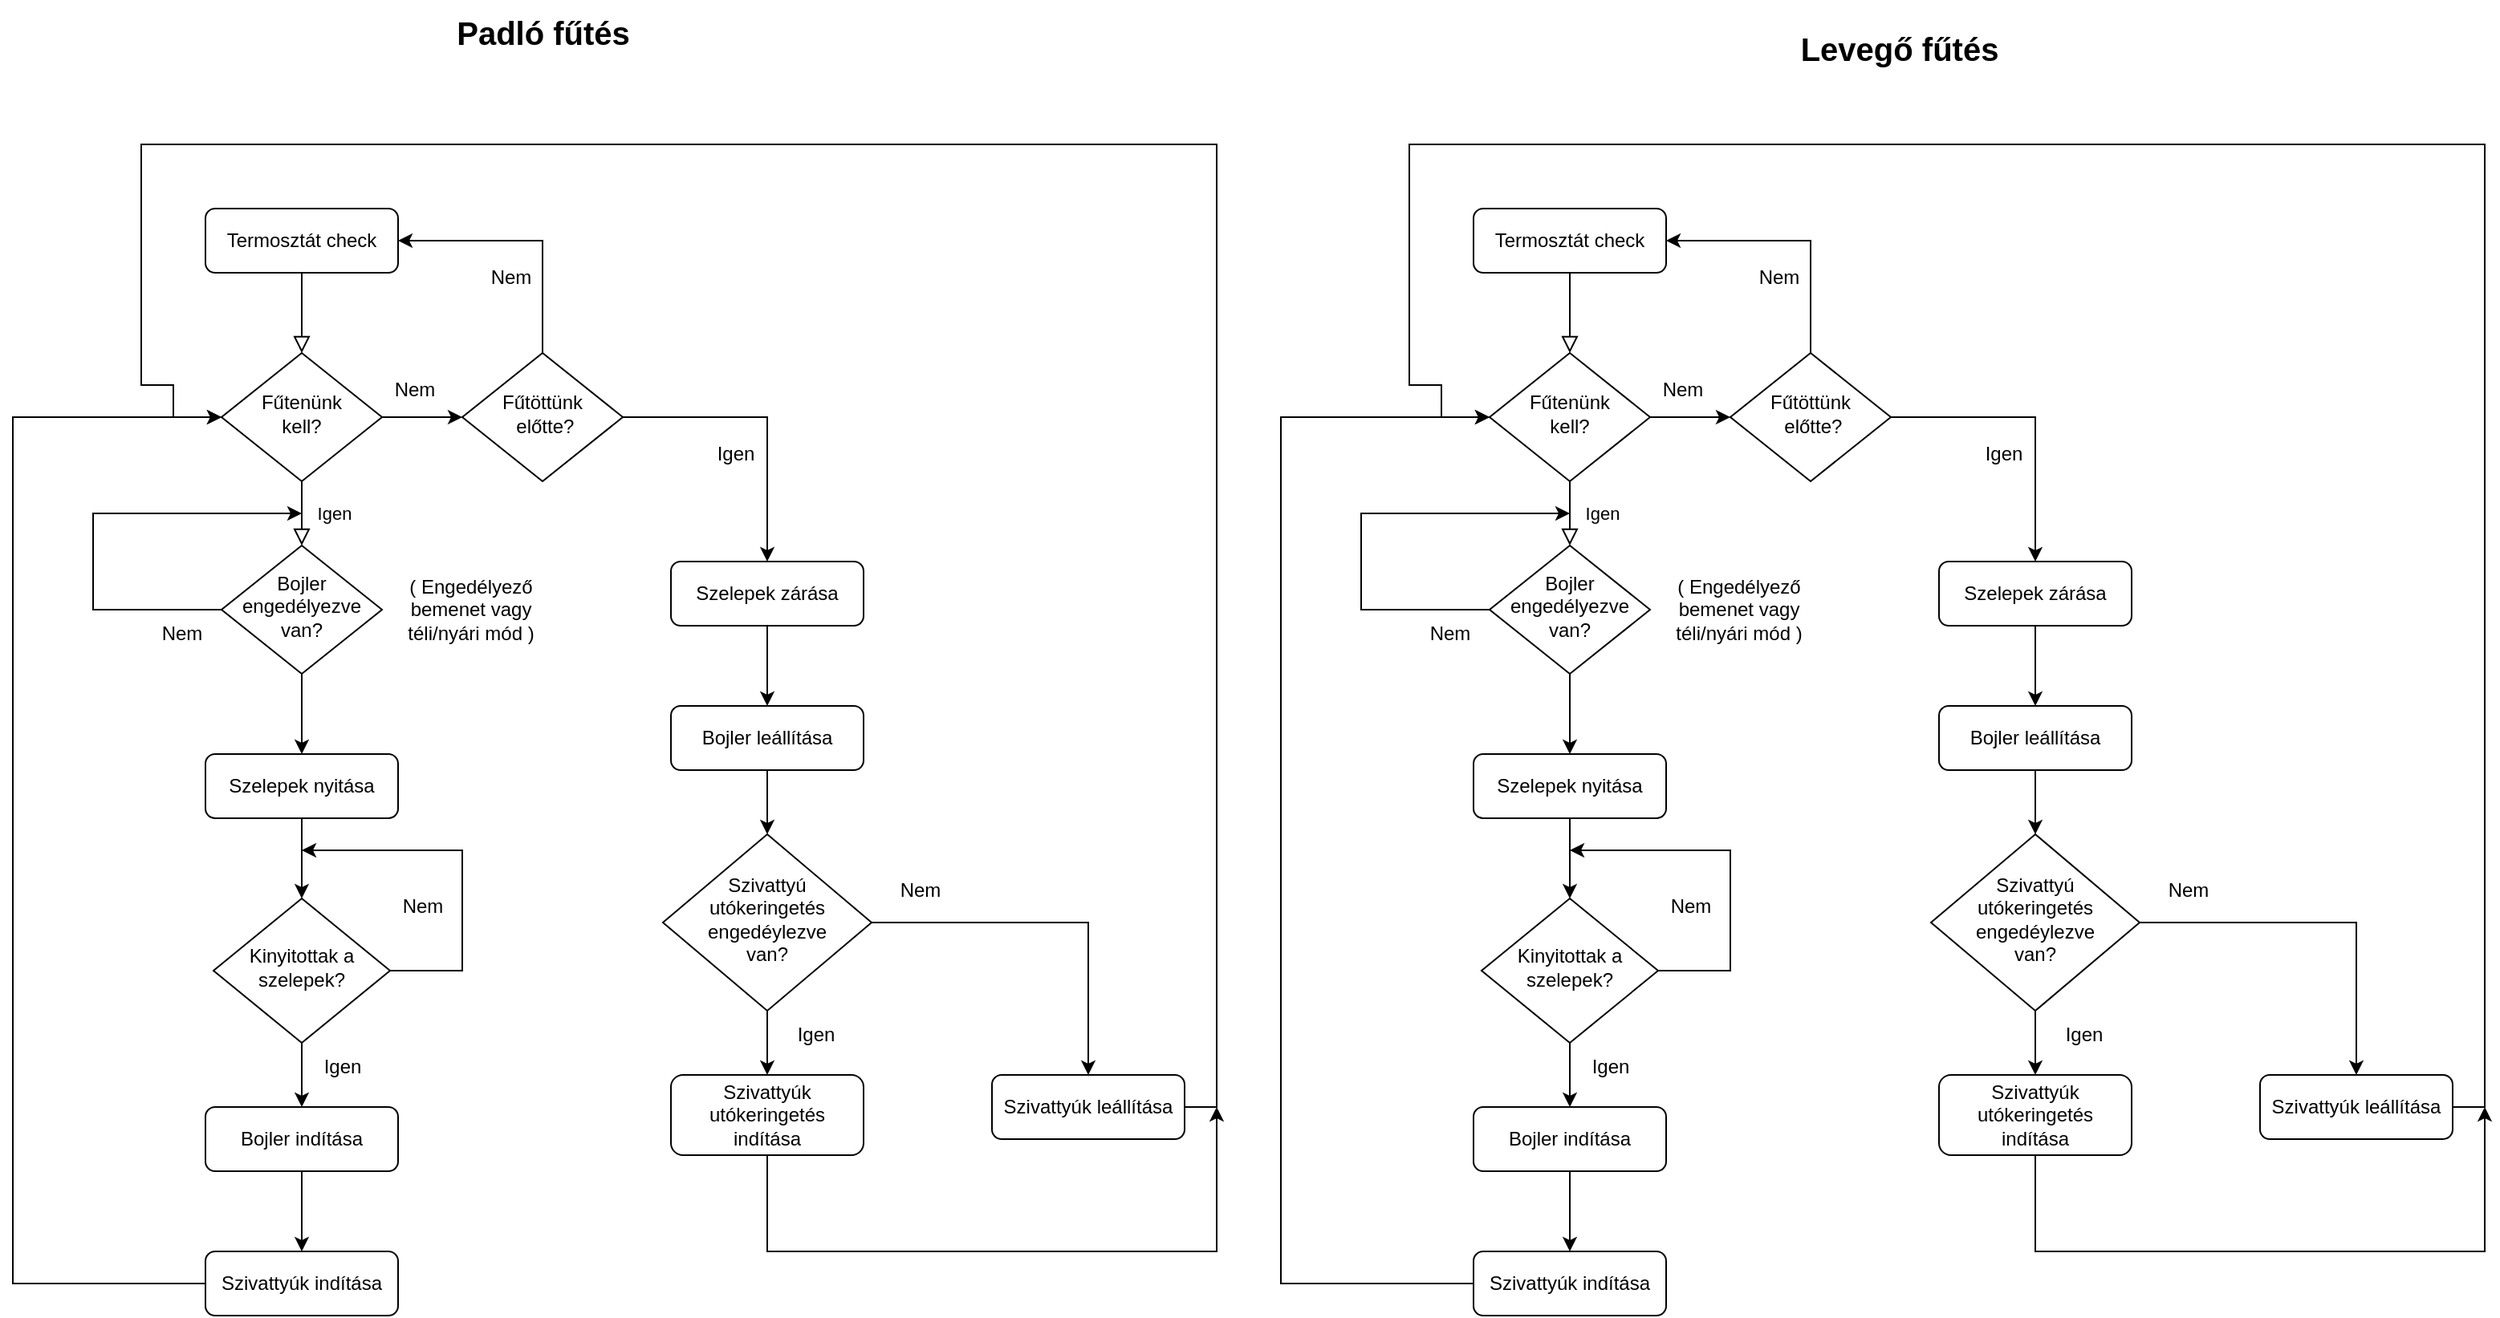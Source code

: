<mxfile version="22.0.8" type="github">
  <diagram id="C5RBs43oDa-KdzZeNtuy" name="Page-1">
    <mxGraphModel dx="2514" dy="2084" grid="1" gridSize="10" guides="1" tooltips="1" connect="1" arrows="1" fold="1" page="1" pageScale="1" pageWidth="827" pageHeight="1169" math="0" shadow="0">
      <root>
        <mxCell id="WIyWlLk6GJQsqaUBKTNV-0" />
        <mxCell id="WIyWlLk6GJQsqaUBKTNV-1" parent="WIyWlLk6GJQsqaUBKTNV-0" />
        <mxCell id="WIyWlLk6GJQsqaUBKTNV-2" value="" style="rounded=0;html=1;jettySize=auto;orthogonalLoop=1;fontSize=11;endArrow=block;endFill=0;endSize=8;strokeWidth=1;shadow=0;labelBackgroundColor=none;edgeStyle=orthogonalEdgeStyle;" parent="WIyWlLk6GJQsqaUBKTNV-1" source="WIyWlLk6GJQsqaUBKTNV-3" target="WIyWlLk6GJQsqaUBKTNV-6" edge="1">
          <mxGeometry relative="1" as="geometry" />
        </mxCell>
        <mxCell id="WIyWlLk6GJQsqaUBKTNV-3" value="Termosztát check" style="rounded=1;whiteSpace=wrap;html=1;fontSize=12;glass=0;strokeWidth=1;shadow=0;" parent="WIyWlLk6GJQsqaUBKTNV-1" vertex="1">
          <mxGeometry x="160" y="80" width="120" height="40" as="geometry" />
        </mxCell>
        <mxCell id="WIyWlLk6GJQsqaUBKTNV-4" value="Igen" style="rounded=0;html=1;jettySize=auto;orthogonalLoop=1;fontSize=11;endArrow=block;endFill=0;endSize=8;strokeWidth=1;shadow=0;labelBackgroundColor=none;edgeStyle=orthogonalEdgeStyle;" parent="WIyWlLk6GJQsqaUBKTNV-1" source="WIyWlLk6GJQsqaUBKTNV-6" target="WIyWlLk6GJQsqaUBKTNV-10" edge="1">
          <mxGeometry y="20" relative="1" as="geometry">
            <mxPoint as="offset" />
          </mxGeometry>
        </mxCell>
        <mxCell id="WIyWlLk6GJQsqaUBKTNV-6" value="Fűtenünk&lt;br&gt;kell?" style="rhombus;whiteSpace=wrap;html=1;shadow=0;fontFamily=Helvetica;fontSize=12;align=center;strokeWidth=1;spacing=6;spacingTop=-4;" parent="WIyWlLk6GJQsqaUBKTNV-1" vertex="1">
          <mxGeometry x="170" y="170" width="100" height="80" as="geometry" />
        </mxCell>
        <mxCell id="LXChdYRI5yXKI3BNuwQj-20" value="" style="edgeStyle=orthogonalEdgeStyle;rounded=0;orthogonalLoop=1;jettySize=auto;html=1;" parent="WIyWlLk6GJQsqaUBKTNV-1" source="WIyWlLk6GJQsqaUBKTNV-10" edge="1">
          <mxGeometry relative="1" as="geometry">
            <mxPoint x="220" y="420.0" as="targetPoint" />
          </mxGeometry>
        </mxCell>
        <mxCell id="WIyWlLk6GJQsqaUBKTNV-10" value="Bojler&lt;br&gt;engedélyezve van?" style="rhombus;whiteSpace=wrap;html=1;shadow=0;fontFamily=Helvetica;fontSize=12;align=center;strokeWidth=1;spacing=6;spacingTop=-4;" parent="WIyWlLk6GJQsqaUBKTNV-1" vertex="1">
          <mxGeometry x="170" y="290" width="100" height="80" as="geometry" />
        </mxCell>
        <mxCell id="LXChdYRI5yXKI3BNuwQj-24" value="" style="edgeStyle=orthogonalEdgeStyle;rounded=0;orthogonalLoop=1;jettySize=auto;html=1;" parent="WIyWlLk6GJQsqaUBKTNV-1" source="WIyWlLk6GJQsqaUBKTNV-11" target="LXChdYRI5yXKI3BNuwQj-2" edge="1">
          <mxGeometry relative="1" as="geometry" />
        </mxCell>
        <mxCell id="WIyWlLk6GJQsqaUBKTNV-11" value="Szelepek nyitása" style="rounded=1;whiteSpace=wrap;html=1;fontSize=12;glass=0;strokeWidth=1;shadow=0;" parent="WIyWlLk6GJQsqaUBKTNV-1" vertex="1">
          <mxGeometry x="160" y="420" width="120" height="40" as="geometry" />
        </mxCell>
        <mxCell id="LXChdYRI5yXKI3BNuwQj-0" value="" style="endArrow=classic;html=1;rounded=0;exitX=0;exitY=0.5;exitDx=0;exitDy=0;" parent="WIyWlLk6GJQsqaUBKTNV-1" source="WIyWlLk6GJQsqaUBKTNV-10" edge="1">
          <mxGeometry width="50" height="50" relative="1" as="geometry">
            <mxPoint x="145" y="338.0" as="sourcePoint" />
            <mxPoint x="220" y="270" as="targetPoint" />
            <Array as="points">
              <mxPoint x="90" y="330" />
              <mxPoint x="90" y="270" />
            </Array>
          </mxGeometry>
        </mxCell>
        <mxCell id="LXChdYRI5yXKI3BNuwQj-1" value="Nem" style="text;html=1;align=center;verticalAlign=middle;resizable=0;points=[];autosize=1;strokeColor=none;fillColor=none;" parent="WIyWlLk6GJQsqaUBKTNV-1" vertex="1">
          <mxGeometry x="120" y="330" width="50" height="30" as="geometry" />
        </mxCell>
        <mxCell id="LXChdYRI5yXKI3BNuwQj-26" value="" style="edgeStyle=orthogonalEdgeStyle;rounded=0;orthogonalLoop=1;jettySize=auto;html=1;" parent="WIyWlLk6GJQsqaUBKTNV-1" source="LXChdYRI5yXKI3BNuwQj-2" target="LXChdYRI5yXKI3BNuwQj-25" edge="1">
          <mxGeometry relative="1" as="geometry" />
        </mxCell>
        <mxCell id="LXChdYRI5yXKI3BNuwQj-2" value="Kinyitottak a szelepek?" style="rhombus;whiteSpace=wrap;html=1;shadow=0;fontFamily=Helvetica;fontSize=12;align=center;strokeWidth=1;spacing=6;spacingTop=-4;" parent="WIyWlLk6GJQsqaUBKTNV-1" vertex="1">
          <mxGeometry x="165" y="510" width="110" height="90" as="geometry" />
        </mxCell>
        <mxCell id="LXChdYRI5yXKI3BNuwQj-4" value="" style="endArrow=classic;html=1;rounded=0;exitX=1;exitY=0.5;exitDx=0;exitDy=0;" parent="WIyWlLk6GJQsqaUBKTNV-1" source="LXChdYRI5yXKI3BNuwQj-2" edge="1">
          <mxGeometry width="50" height="50" relative="1" as="geometry">
            <mxPoint x="310" y="540" as="sourcePoint" />
            <mxPoint x="220" y="480" as="targetPoint" />
            <Array as="points">
              <mxPoint x="320" y="555" />
              <mxPoint x="320" y="480" />
            </Array>
          </mxGeometry>
        </mxCell>
        <mxCell id="LXChdYRI5yXKI3BNuwQj-5" value="Nem" style="text;html=1;align=center;verticalAlign=middle;resizable=0;points=[];autosize=1;strokeColor=none;fillColor=none;" parent="WIyWlLk6GJQsqaUBKTNV-1" vertex="1">
          <mxGeometry x="270" y="500" width="50" height="30" as="geometry" />
        </mxCell>
        <mxCell id="LXChdYRI5yXKI3BNuwQj-41" value="" style="edgeStyle=orthogonalEdgeStyle;rounded=0;orthogonalLoop=1;jettySize=auto;html=1;entryX=0;entryY=0.5;entryDx=0;entryDy=0;" parent="WIyWlLk6GJQsqaUBKTNV-1" source="LXChdYRI5yXKI3BNuwQj-6" target="WIyWlLk6GJQsqaUBKTNV-6" edge="1">
          <mxGeometry relative="1" as="geometry">
            <mxPoint x="50" y="210" as="targetPoint" />
            <Array as="points">
              <mxPoint x="40" y="750" />
              <mxPoint x="40" y="210" />
            </Array>
          </mxGeometry>
        </mxCell>
        <mxCell id="LXChdYRI5yXKI3BNuwQj-6" value="Szivattyúk indítása" style="rounded=1;whiteSpace=wrap;html=1;fontSize=12;glass=0;strokeWidth=1;shadow=0;" parent="WIyWlLk6GJQsqaUBKTNV-1" vertex="1">
          <mxGeometry x="160" y="730" width="120" height="40" as="geometry" />
        </mxCell>
        <mxCell id="LXChdYRI5yXKI3BNuwQj-8" value="Igen" style="text;html=1;align=center;verticalAlign=middle;resizable=0;points=[];autosize=1;strokeColor=none;fillColor=none;" parent="WIyWlLk6GJQsqaUBKTNV-1" vertex="1">
          <mxGeometry x="220" y="600" width="50" height="30" as="geometry" />
        </mxCell>
        <mxCell id="LXChdYRI5yXKI3BNuwQj-10" value="Fűtöttünk&lt;br&gt;&amp;nbsp;előtte?" style="rhombus;whiteSpace=wrap;html=1;shadow=0;fontFamily=Helvetica;fontSize=12;align=center;strokeWidth=1;spacing=6;spacingTop=-4;" parent="WIyWlLk6GJQsqaUBKTNV-1" vertex="1">
          <mxGeometry x="320" y="170" width="100" height="80" as="geometry" />
        </mxCell>
        <mxCell id="LXChdYRI5yXKI3BNuwQj-11" value="" style="endArrow=classic;html=1;rounded=0;exitX=1;exitY=0.5;exitDx=0;exitDy=0;entryX=0;entryY=0.5;entryDx=0;entryDy=0;" parent="WIyWlLk6GJQsqaUBKTNV-1" source="WIyWlLk6GJQsqaUBKTNV-6" target="LXChdYRI5yXKI3BNuwQj-10" edge="1">
          <mxGeometry width="50" height="50" relative="1" as="geometry">
            <mxPoint x="310" y="310" as="sourcePoint" />
            <mxPoint x="360" y="260" as="targetPoint" />
          </mxGeometry>
        </mxCell>
        <mxCell id="LXChdYRI5yXKI3BNuwQj-12" value="" style="endArrow=classic;html=1;rounded=0;exitX=0.5;exitY=0;exitDx=0;exitDy=0;entryX=1;entryY=0.5;entryDx=0;entryDy=0;" parent="WIyWlLk6GJQsqaUBKTNV-1" source="LXChdYRI5yXKI3BNuwQj-10" target="WIyWlLk6GJQsqaUBKTNV-3" edge="1">
          <mxGeometry width="50" height="50" relative="1" as="geometry">
            <mxPoint x="310" y="310" as="sourcePoint" />
            <mxPoint x="360" y="260" as="targetPoint" />
            <Array as="points">
              <mxPoint x="370" y="100" />
            </Array>
          </mxGeometry>
        </mxCell>
        <mxCell id="LXChdYRI5yXKI3BNuwQj-13" value="Nem" style="text;html=1;align=center;verticalAlign=middle;resizable=0;points=[];autosize=1;strokeColor=none;fillColor=none;" parent="WIyWlLk6GJQsqaUBKTNV-1" vertex="1">
          <mxGeometry x="325" y="108" width="50" height="30" as="geometry" />
        </mxCell>
        <mxCell id="LXChdYRI5yXKI3BNuwQj-14" value="Nem" style="text;html=1;align=center;verticalAlign=middle;resizable=0;points=[];autosize=1;strokeColor=none;fillColor=none;" parent="WIyWlLk6GJQsqaUBKTNV-1" vertex="1">
          <mxGeometry x="265" y="178" width="50" height="30" as="geometry" />
        </mxCell>
        <mxCell id="LXChdYRI5yXKI3BNuwQj-33" value="" style="edgeStyle=orthogonalEdgeStyle;rounded=0;orthogonalLoop=1;jettySize=auto;html=1;" parent="WIyWlLk6GJQsqaUBKTNV-1" source="LXChdYRI5yXKI3BNuwQj-16" target="LXChdYRI5yXKI3BNuwQj-28" edge="1">
          <mxGeometry relative="1" as="geometry" />
        </mxCell>
        <mxCell id="LXChdYRI5yXKI3BNuwQj-16" value="Szelepek zárása" style="rounded=1;whiteSpace=wrap;html=1;fontSize=12;glass=0;strokeWidth=1;shadow=0;" parent="WIyWlLk6GJQsqaUBKTNV-1" vertex="1">
          <mxGeometry x="450" y="300" width="120" height="40" as="geometry" />
        </mxCell>
        <mxCell id="LXChdYRI5yXKI3BNuwQj-17" value="" style="endArrow=classic;html=1;rounded=0;exitX=1;exitY=0.5;exitDx=0;exitDy=0;entryX=0.5;entryY=0;entryDx=0;entryDy=0;" parent="WIyWlLk6GJQsqaUBKTNV-1" source="LXChdYRI5yXKI3BNuwQj-10" target="LXChdYRI5yXKI3BNuwQj-16" edge="1">
          <mxGeometry width="50" height="50" relative="1" as="geometry">
            <mxPoint x="310" y="310" as="sourcePoint" />
            <mxPoint x="360" y="260" as="targetPoint" />
            <Array as="points">
              <mxPoint x="510" y="210" />
            </Array>
          </mxGeometry>
        </mxCell>
        <mxCell id="LXChdYRI5yXKI3BNuwQj-18" value="Igen" style="text;html=1;align=center;verticalAlign=middle;resizable=0;points=[];autosize=1;strokeColor=none;fillColor=none;" parent="WIyWlLk6GJQsqaUBKTNV-1" vertex="1">
          <mxGeometry x="465" y="218" width="50" height="30" as="geometry" />
        </mxCell>
        <mxCell id="LXChdYRI5yXKI3BNuwQj-27" value="" style="edgeStyle=orthogonalEdgeStyle;rounded=0;orthogonalLoop=1;jettySize=auto;html=1;" parent="WIyWlLk6GJQsqaUBKTNV-1" source="LXChdYRI5yXKI3BNuwQj-25" target="LXChdYRI5yXKI3BNuwQj-6" edge="1">
          <mxGeometry relative="1" as="geometry" />
        </mxCell>
        <mxCell id="LXChdYRI5yXKI3BNuwQj-25" value="Bojler indítása" style="rounded=1;whiteSpace=wrap;html=1;fontSize=12;glass=0;strokeWidth=1;shadow=0;" parent="WIyWlLk6GJQsqaUBKTNV-1" vertex="1">
          <mxGeometry x="160" y="640" width="120" height="40" as="geometry" />
        </mxCell>
        <mxCell id="LXChdYRI5yXKI3BNuwQj-34" value="" style="edgeStyle=orthogonalEdgeStyle;rounded=0;orthogonalLoop=1;jettySize=auto;html=1;" parent="WIyWlLk6GJQsqaUBKTNV-1" source="LXChdYRI5yXKI3BNuwQj-28" target="LXChdYRI5yXKI3BNuwQj-30" edge="1">
          <mxGeometry relative="1" as="geometry" />
        </mxCell>
        <mxCell id="LXChdYRI5yXKI3BNuwQj-28" value="Bojler leállítása" style="rounded=1;whiteSpace=wrap;html=1;fontSize=12;glass=0;strokeWidth=1;shadow=0;" parent="WIyWlLk6GJQsqaUBKTNV-1" vertex="1">
          <mxGeometry x="450" y="390" width="120" height="40" as="geometry" />
        </mxCell>
        <mxCell id="LXChdYRI5yXKI3BNuwQj-35" value="" style="edgeStyle=orthogonalEdgeStyle;rounded=0;orthogonalLoop=1;jettySize=auto;html=1;" parent="WIyWlLk6GJQsqaUBKTNV-1" source="LXChdYRI5yXKI3BNuwQj-30" target="LXChdYRI5yXKI3BNuwQj-31" edge="1">
          <mxGeometry relative="1" as="geometry" />
        </mxCell>
        <mxCell id="LXChdYRI5yXKI3BNuwQj-30" value="Szivattyú&lt;br&gt;utókeringetés&lt;br&gt;engedéylezve&lt;br&gt;van?" style="rhombus;whiteSpace=wrap;html=1;shadow=0;fontFamily=Helvetica;fontSize=12;align=center;strokeWidth=1;spacing=6;spacingTop=-4;" parent="WIyWlLk6GJQsqaUBKTNV-1" vertex="1">
          <mxGeometry x="445" y="470" width="130" height="110" as="geometry" />
        </mxCell>
        <mxCell id="LXChdYRI5yXKI3BNuwQj-45" value="" style="edgeStyle=orthogonalEdgeStyle;rounded=0;orthogonalLoop=1;jettySize=auto;html=1;" parent="WIyWlLk6GJQsqaUBKTNV-1" source="LXChdYRI5yXKI3BNuwQj-31" edge="1">
          <mxGeometry relative="1" as="geometry">
            <mxPoint x="790" y="640" as="targetPoint" />
            <Array as="points">
              <mxPoint x="510" y="730" />
              <mxPoint x="790" y="730" />
            </Array>
          </mxGeometry>
        </mxCell>
        <mxCell id="LXChdYRI5yXKI3BNuwQj-31" value="Szivattyúk utókeringetés&lt;br&gt;indítása" style="rounded=1;whiteSpace=wrap;html=1;fontSize=12;glass=0;strokeWidth=1;shadow=0;" parent="WIyWlLk6GJQsqaUBKTNV-1" vertex="1">
          <mxGeometry x="450" y="620" width="120" height="50" as="geometry" />
        </mxCell>
        <mxCell id="LXChdYRI5yXKI3BNuwQj-43" value="" style="edgeStyle=orthogonalEdgeStyle;rounded=0;orthogonalLoop=1;jettySize=auto;html=1;exitX=1;exitY=0.5;exitDx=0;exitDy=0;" parent="WIyWlLk6GJQsqaUBKTNV-1" source="LXChdYRI5yXKI3BNuwQj-32" edge="1">
          <mxGeometry relative="1" as="geometry">
            <mxPoint x="170" y="210" as="targetPoint" />
            <Array as="points">
              <mxPoint x="790" y="640" />
              <mxPoint x="790" y="40" />
              <mxPoint x="120" y="40" />
              <mxPoint x="120" y="190" />
              <mxPoint x="140" y="190" />
              <mxPoint x="140" y="210" />
            </Array>
          </mxGeometry>
        </mxCell>
        <mxCell id="LXChdYRI5yXKI3BNuwQj-32" value="Szivattyúk leállítása" style="rounded=1;whiteSpace=wrap;html=1;fontSize=12;glass=0;strokeWidth=1;shadow=0;" parent="WIyWlLk6GJQsqaUBKTNV-1" vertex="1">
          <mxGeometry x="650" y="620" width="120" height="40" as="geometry" />
        </mxCell>
        <mxCell id="LXChdYRI5yXKI3BNuwQj-36" value="" style="endArrow=classic;html=1;rounded=0;exitX=1;exitY=0.5;exitDx=0;exitDy=0;entryX=0.5;entryY=0;entryDx=0;entryDy=0;" parent="WIyWlLk6GJQsqaUBKTNV-1" source="LXChdYRI5yXKI3BNuwQj-30" target="LXChdYRI5yXKI3BNuwQj-32" edge="1">
          <mxGeometry width="50" height="50" relative="1" as="geometry">
            <mxPoint x="310" y="520" as="sourcePoint" />
            <mxPoint x="360" y="470" as="targetPoint" />
            <Array as="points">
              <mxPoint x="710" y="525" />
            </Array>
          </mxGeometry>
        </mxCell>
        <mxCell id="LXChdYRI5yXKI3BNuwQj-37" value="Igen" style="text;html=1;align=center;verticalAlign=middle;resizable=0;points=[];autosize=1;strokeColor=none;fillColor=none;" parent="WIyWlLk6GJQsqaUBKTNV-1" vertex="1">
          <mxGeometry x="515" y="580" width="50" height="30" as="geometry" />
        </mxCell>
        <mxCell id="LXChdYRI5yXKI3BNuwQj-38" value="Nem" style="text;html=1;align=center;verticalAlign=middle;resizable=0;points=[];autosize=1;strokeColor=none;fillColor=none;" parent="WIyWlLk6GJQsqaUBKTNV-1" vertex="1">
          <mxGeometry x="580" y="490" width="50" height="30" as="geometry" />
        </mxCell>
        <mxCell id="LXChdYRI5yXKI3BNuwQj-39" value="( Engedélyező &lt;br&gt;bemenet vagy&lt;br&gt;téli/nyári mód )" style="text;html=1;align=center;verticalAlign=middle;resizable=0;points=[];autosize=1;strokeColor=none;fillColor=none;" parent="WIyWlLk6GJQsqaUBKTNV-1" vertex="1">
          <mxGeometry x="275" y="300" width="100" height="60" as="geometry" />
        </mxCell>
        <mxCell id="BwI_lQwCWqoM442kbqM4-1" value="&lt;b&gt;&lt;font style=&quot;font-size: 20px;&quot;&gt;Levegő fűtés&lt;/font&gt;&lt;/b&gt;" style="text;html=1;align=center;verticalAlign=middle;resizable=0;points=[];autosize=1;strokeColor=none;fillColor=none;" vertex="1" parent="WIyWlLk6GJQsqaUBKTNV-1">
          <mxGeometry x="350" y="-40" width="150" height="40" as="geometry" />
        </mxCell>
        <mxCell id="BwI_lQwCWqoM442kbqM4-2" value="&lt;b&gt;&lt;font style=&quot;font-size: 20px;&quot;&gt;Padló fűtés&lt;/font&gt;&lt;/b&gt;" style="text;html=1;align=center;verticalAlign=middle;resizable=0;points=[];autosize=1;strokeColor=none;fillColor=none;" vertex="1" parent="WIyWlLk6GJQsqaUBKTNV-1">
          <mxGeometry x="-485" y="-50" width="130" height="40" as="geometry" />
        </mxCell>
        <mxCell id="BwI_lQwCWqoM442kbqM4-3" value="" style="rounded=0;html=1;jettySize=auto;orthogonalLoop=1;fontSize=11;endArrow=block;endFill=0;endSize=8;strokeWidth=1;shadow=0;labelBackgroundColor=none;edgeStyle=orthogonalEdgeStyle;" edge="1" parent="WIyWlLk6GJQsqaUBKTNV-1" source="BwI_lQwCWqoM442kbqM4-4" target="BwI_lQwCWqoM442kbqM4-6">
          <mxGeometry relative="1" as="geometry" />
        </mxCell>
        <mxCell id="BwI_lQwCWqoM442kbqM4-4" value="Termosztát check" style="rounded=1;whiteSpace=wrap;html=1;fontSize=12;glass=0;strokeWidth=1;shadow=0;" vertex="1" parent="WIyWlLk6GJQsqaUBKTNV-1">
          <mxGeometry x="-630" y="80" width="120" height="40" as="geometry" />
        </mxCell>
        <mxCell id="BwI_lQwCWqoM442kbqM4-5" value="Igen" style="rounded=0;html=1;jettySize=auto;orthogonalLoop=1;fontSize=11;endArrow=block;endFill=0;endSize=8;strokeWidth=1;shadow=0;labelBackgroundColor=none;edgeStyle=orthogonalEdgeStyle;" edge="1" parent="WIyWlLk6GJQsqaUBKTNV-1" source="BwI_lQwCWqoM442kbqM4-6" target="BwI_lQwCWqoM442kbqM4-8">
          <mxGeometry y="20" relative="1" as="geometry">
            <mxPoint as="offset" />
          </mxGeometry>
        </mxCell>
        <mxCell id="BwI_lQwCWqoM442kbqM4-6" value="Fűtenünk&lt;br&gt;kell?" style="rhombus;whiteSpace=wrap;html=1;shadow=0;fontFamily=Helvetica;fontSize=12;align=center;strokeWidth=1;spacing=6;spacingTop=-4;" vertex="1" parent="WIyWlLk6GJQsqaUBKTNV-1">
          <mxGeometry x="-620" y="170" width="100" height="80" as="geometry" />
        </mxCell>
        <mxCell id="BwI_lQwCWqoM442kbqM4-7" value="" style="edgeStyle=orthogonalEdgeStyle;rounded=0;orthogonalLoop=1;jettySize=auto;html=1;" edge="1" parent="WIyWlLk6GJQsqaUBKTNV-1" source="BwI_lQwCWqoM442kbqM4-8">
          <mxGeometry relative="1" as="geometry">
            <mxPoint x="-570" y="420.0" as="targetPoint" />
          </mxGeometry>
        </mxCell>
        <mxCell id="BwI_lQwCWqoM442kbqM4-8" value="Bojler&lt;br&gt;engedélyezve van?" style="rhombus;whiteSpace=wrap;html=1;shadow=0;fontFamily=Helvetica;fontSize=12;align=center;strokeWidth=1;spacing=6;spacingTop=-4;" vertex="1" parent="WIyWlLk6GJQsqaUBKTNV-1">
          <mxGeometry x="-620" y="290" width="100" height="80" as="geometry" />
        </mxCell>
        <mxCell id="BwI_lQwCWqoM442kbqM4-9" value="" style="edgeStyle=orthogonalEdgeStyle;rounded=0;orthogonalLoop=1;jettySize=auto;html=1;" edge="1" parent="WIyWlLk6GJQsqaUBKTNV-1" source="BwI_lQwCWqoM442kbqM4-10" target="BwI_lQwCWqoM442kbqM4-14">
          <mxGeometry relative="1" as="geometry" />
        </mxCell>
        <mxCell id="BwI_lQwCWqoM442kbqM4-10" value="Szelepek nyitása" style="rounded=1;whiteSpace=wrap;html=1;fontSize=12;glass=0;strokeWidth=1;shadow=0;" vertex="1" parent="WIyWlLk6GJQsqaUBKTNV-1">
          <mxGeometry x="-630" y="420" width="120" height="40" as="geometry" />
        </mxCell>
        <mxCell id="BwI_lQwCWqoM442kbqM4-11" value="" style="endArrow=classic;html=1;rounded=0;exitX=0;exitY=0.5;exitDx=0;exitDy=0;" edge="1" parent="WIyWlLk6GJQsqaUBKTNV-1" source="BwI_lQwCWqoM442kbqM4-8">
          <mxGeometry width="50" height="50" relative="1" as="geometry">
            <mxPoint x="-645" y="338.0" as="sourcePoint" />
            <mxPoint x="-570" y="270" as="targetPoint" />
            <Array as="points">
              <mxPoint x="-700" y="330" />
              <mxPoint x="-700" y="270" />
            </Array>
          </mxGeometry>
        </mxCell>
        <mxCell id="BwI_lQwCWqoM442kbqM4-12" value="Nem" style="text;html=1;align=center;verticalAlign=middle;resizable=0;points=[];autosize=1;strokeColor=none;fillColor=none;" vertex="1" parent="WIyWlLk6GJQsqaUBKTNV-1">
          <mxGeometry x="-670" y="330" width="50" height="30" as="geometry" />
        </mxCell>
        <mxCell id="BwI_lQwCWqoM442kbqM4-13" value="" style="edgeStyle=orthogonalEdgeStyle;rounded=0;orthogonalLoop=1;jettySize=auto;html=1;" edge="1" parent="WIyWlLk6GJQsqaUBKTNV-1" source="BwI_lQwCWqoM442kbqM4-14" target="BwI_lQwCWqoM442kbqM4-30">
          <mxGeometry relative="1" as="geometry" />
        </mxCell>
        <mxCell id="BwI_lQwCWqoM442kbqM4-14" value="Kinyitottak a szelepek?" style="rhombus;whiteSpace=wrap;html=1;shadow=0;fontFamily=Helvetica;fontSize=12;align=center;strokeWidth=1;spacing=6;spacingTop=-4;" vertex="1" parent="WIyWlLk6GJQsqaUBKTNV-1">
          <mxGeometry x="-625" y="510" width="110" height="90" as="geometry" />
        </mxCell>
        <mxCell id="BwI_lQwCWqoM442kbqM4-15" value="" style="endArrow=classic;html=1;rounded=0;exitX=1;exitY=0.5;exitDx=0;exitDy=0;" edge="1" parent="WIyWlLk6GJQsqaUBKTNV-1" source="BwI_lQwCWqoM442kbqM4-14">
          <mxGeometry width="50" height="50" relative="1" as="geometry">
            <mxPoint x="-480" y="540.0" as="sourcePoint" />
            <mxPoint x="-570" y="480" as="targetPoint" />
            <Array as="points">
              <mxPoint x="-470" y="555.0" />
              <mxPoint x="-470" y="480" />
            </Array>
          </mxGeometry>
        </mxCell>
        <mxCell id="BwI_lQwCWqoM442kbqM4-16" value="Nem" style="text;html=1;align=center;verticalAlign=middle;resizable=0;points=[];autosize=1;strokeColor=none;fillColor=none;" vertex="1" parent="WIyWlLk6GJQsqaUBKTNV-1">
          <mxGeometry x="-520" y="500" width="50" height="30" as="geometry" />
        </mxCell>
        <mxCell id="BwI_lQwCWqoM442kbqM4-17" value="" style="edgeStyle=orthogonalEdgeStyle;rounded=0;orthogonalLoop=1;jettySize=auto;html=1;entryX=0;entryY=0.5;entryDx=0;entryDy=0;" edge="1" parent="WIyWlLk6GJQsqaUBKTNV-1" source="BwI_lQwCWqoM442kbqM4-18" target="BwI_lQwCWqoM442kbqM4-6">
          <mxGeometry relative="1" as="geometry">
            <mxPoint x="-740" y="210" as="targetPoint" />
            <Array as="points">
              <mxPoint x="-750" y="750.0" />
              <mxPoint x="-750" y="210" />
            </Array>
          </mxGeometry>
        </mxCell>
        <mxCell id="BwI_lQwCWqoM442kbqM4-18" value="Szivattyúk indítása" style="rounded=1;whiteSpace=wrap;html=1;fontSize=12;glass=0;strokeWidth=1;shadow=0;" vertex="1" parent="WIyWlLk6GJQsqaUBKTNV-1">
          <mxGeometry x="-630" y="730.0" width="120" height="40" as="geometry" />
        </mxCell>
        <mxCell id="BwI_lQwCWqoM442kbqM4-19" value="Igen" style="text;html=1;align=center;verticalAlign=middle;resizable=0;points=[];autosize=1;strokeColor=none;fillColor=none;" vertex="1" parent="WIyWlLk6GJQsqaUBKTNV-1">
          <mxGeometry x="-570" y="600.0" width="50" height="30" as="geometry" />
        </mxCell>
        <mxCell id="BwI_lQwCWqoM442kbqM4-20" value="Fűtöttünk&lt;br&gt;&amp;nbsp;előtte?" style="rhombus;whiteSpace=wrap;html=1;shadow=0;fontFamily=Helvetica;fontSize=12;align=center;strokeWidth=1;spacing=6;spacingTop=-4;" vertex="1" parent="WIyWlLk6GJQsqaUBKTNV-1">
          <mxGeometry x="-470" y="170" width="100" height="80" as="geometry" />
        </mxCell>
        <mxCell id="BwI_lQwCWqoM442kbqM4-21" value="" style="endArrow=classic;html=1;rounded=0;exitX=1;exitY=0.5;exitDx=0;exitDy=0;entryX=0;entryY=0.5;entryDx=0;entryDy=0;" edge="1" parent="WIyWlLk6GJQsqaUBKTNV-1" source="BwI_lQwCWqoM442kbqM4-6" target="BwI_lQwCWqoM442kbqM4-20">
          <mxGeometry width="50" height="50" relative="1" as="geometry">
            <mxPoint x="-480" y="310" as="sourcePoint" />
            <mxPoint x="-430" y="260" as="targetPoint" />
          </mxGeometry>
        </mxCell>
        <mxCell id="BwI_lQwCWqoM442kbqM4-22" value="" style="endArrow=classic;html=1;rounded=0;exitX=0.5;exitY=0;exitDx=0;exitDy=0;entryX=1;entryY=0.5;entryDx=0;entryDy=0;" edge="1" parent="WIyWlLk6GJQsqaUBKTNV-1" source="BwI_lQwCWqoM442kbqM4-20" target="BwI_lQwCWqoM442kbqM4-4">
          <mxGeometry width="50" height="50" relative="1" as="geometry">
            <mxPoint x="-480" y="310" as="sourcePoint" />
            <mxPoint x="-430" y="260" as="targetPoint" />
            <Array as="points">
              <mxPoint x="-420" y="100" />
            </Array>
          </mxGeometry>
        </mxCell>
        <mxCell id="BwI_lQwCWqoM442kbqM4-23" value="Nem" style="text;html=1;align=center;verticalAlign=middle;resizable=0;points=[];autosize=1;strokeColor=none;fillColor=none;" vertex="1" parent="WIyWlLk6GJQsqaUBKTNV-1">
          <mxGeometry x="-465" y="108" width="50" height="30" as="geometry" />
        </mxCell>
        <mxCell id="BwI_lQwCWqoM442kbqM4-24" value="Nem" style="text;html=1;align=center;verticalAlign=middle;resizable=0;points=[];autosize=1;strokeColor=none;fillColor=none;" vertex="1" parent="WIyWlLk6GJQsqaUBKTNV-1">
          <mxGeometry x="-525" y="178" width="50" height="30" as="geometry" />
        </mxCell>
        <mxCell id="BwI_lQwCWqoM442kbqM4-25" value="" style="edgeStyle=orthogonalEdgeStyle;rounded=0;orthogonalLoop=1;jettySize=auto;html=1;" edge="1" parent="WIyWlLk6GJQsqaUBKTNV-1" source="BwI_lQwCWqoM442kbqM4-26" target="BwI_lQwCWqoM442kbqM4-32">
          <mxGeometry relative="1" as="geometry" />
        </mxCell>
        <mxCell id="BwI_lQwCWqoM442kbqM4-26" value="Szelepek zárása" style="rounded=1;whiteSpace=wrap;html=1;fontSize=12;glass=0;strokeWidth=1;shadow=0;" vertex="1" parent="WIyWlLk6GJQsqaUBKTNV-1">
          <mxGeometry x="-340" y="300" width="120" height="40" as="geometry" />
        </mxCell>
        <mxCell id="BwI_lQwCWqoM442kbqM4-27" value="" style="endArrow=classic;html=1;rounded=0;exitX=1;exitY=0.5;exitDx=0;exitDy=0;entryX=0.5;entryY=0;entryDx=0;entryDy=0;" edge="1" parent="WIyWlLk6GJQsqaUBKTNV-1" source="BwI_lQwCWqoM442kbqM4-20" target="BwI_lQwCWqoM442kbqM4-26">
          <mxGeometry width="50" height="50" relative="1" as="geometry">
            <mxPoint x="-480" y="310" as="sourcePoint" />
            <mxPoint x="-430" y="260" as="targetPoint" />
            <Array as="points">
              <mxPoint x="-280" y="210" />
            </Array>
          </mxGeometry>
        </mxCell>
        <mxCell id="BwI_lQwCWqoM442kbqM4-28" value="Igen" style="text;html=1;align=center;verticalAlign=middle;resizable=0;points=[];autosize=1;strokeColor=none;fillColor=none;" vertex="1" parent="WIyWlLk6GJQsqaUBKTNV-1">
          <mxGeometry x="-325" y="218" width="50" height="30" as="geometry" />
        </mxCell>
        <mxCell id="BwI_lQwCWqoM442kbqM4-29" value="" style="edgeStyle=orthogonalEdgeStyle;rounded=0;orthogonalLoop=1;jettySize=auto;html=1;" edge="1" parent="WIyWlLk6GJQsqaUBKTNV-1" source="BwI_lQwCWqoM442kbqM4-30" target="BwI_lQwCWqoM442kbqM4-18">
          <mxGeometry relative="1" as="geometry" />
        </mxCell>
        <mxCell id="BwI_lQwCWqoM442kbqM4-30" value="Bojler indítása" style="rounded=1;whiteSpace=wrap;html=1;fontSize=12;glass=0;strokeWidth=1;shadow=0;" vertex="1" parent="WIyWlLk6GJQsqaUBKTNV-1">
          <mxGeometry x="-630" y="640.0" width="120" height="40" as="geometry" />
        </mxCell>
        <mxCell id="BwI_lQwCWqoM442kbqM4-31" value="" style="edgeStyle=orthogonalEdgeStyle;rounded=0;orthogonalLoop=1;jettySize=auto;html=1;" edge="1" parent="WIyWlLk6GJQsqaUBKTNV-1" source="BwI_lQwCWqoM442kbqM4-32" target="BwI_lQwCWqoM442kbqM4-34">
          <mxGeometry relative="1" as="geometry" />
        </mxCell>
        <mxCell id="BwI_lQwCWqoM442kbqM4-32" value="Bojler leállítása" style="rounded=1;whiteSpace=wrap;html=1;fontSize=12;glass=0;strokeWidth=1;shadow=0;" vertex="1" parent="WIyWlLk6GJQsqaUBKTNV-1">
          <mxGeometry x="-340" y="390" width="120" height="40" as="geometry" />
        </mxCell>
        <mxCell id="BwI_lQwCWqoM442kbqM4-33" value="" style="edgeStyle=orthogonalEdgeStyle;rounded=0;orthogonalLoop=1;jettySize=auto;html=1;" edge="1" parent="WIyWlLk6GJQsqaUBKTNV-1" source="BwI_lQwCWqoM442kbqM4-34" target="BwI_lQwCWqoM442kbqM4-36">
          <mxGeometry relative="1" as="geometry" />
        </mxCell>
        <mxCell id="BwI_lQwCWqoM442kbqM4-34" value="Szivattyú&lt;br&gt;utókeringetés&lt;br&gt;engedéylezve&lt;br&gt;van?" style="rhombus;whiteSpace=wrap;html=1;shadow=0;fontFamily=Helvetica;fontSize=12;align=center;strokeWidth=1;spacing=6;spacingTop=-4;" vertex="1" parent="WIyWlLk6GJQsqaUBKTNV-1">
          <mxGeometry x="-345" y="470" width="130" height="110" as="geometry" />
        </mxCell>
        <mxCell id="BwI_lQwCWqoM442kbqM4-35" value="" style="edgeStyle=orthogonalEdgeStyle;rounded=0;orthogonalLoop=1;jettySize=auto;html=1;" edge="1" parent="WIyWlLk6GJQsqaUBKTNV-1" source="BwI_lQwCWqoM442kbqM4-36">
          <mxGeometry relative="1" as="geometry">
            <mxPoint y="640.0" as="targetPoint" />
            <Array as="points">
              <mxPoint x="-280" y="730.0" />
              <mxPoint y="730.0" />
            </Array>
          </mxGeometry>
        </mxCell>
        <mxCell id="BwI_lQwCWqoM442kbqM4-36" value="Szivattyúk utókeringetés&lt;br&gt;indítása" style="rounded=1;whiteSpace=wrap;html=1;fontSize=12;glass=0;strokeWidth=1;shadow=0;" vertex="1" parent="WIyWlLk6GJQsqaUBKTNV-1">
          <mxGeometry x="-340" y="620.0" width="120" height="50" as="geometry" />
        </mxCell>
        <mxCell id="BwI_lQwCWqoM442kbqM4-37" value="" style="edgeStyle=orthogonalEdgeStyle;rounded=0;orthogonalLoop=1;jettySize=auto;html=1;exitX=1;exitY=0.5;exitDx=0;exitDy=0;" edge="1" parent="WIyWlLk6GJQsqaUBKTNV-1" source="BwI_lQwCWqoM442kbqM4-38">
          <mxGeometry relative="1" as="geometry">
            <mxPoint x="-620" y="210" as="targetPoint" />
            <Array as="points">
              <mxPoint y="640.0" />
              <mxPoint y="40" />
              <mxPoint x="-670" y="40" />
              <mxPoint x="-670" y="190" />
              <mxPoint x="-650" y="190" />
              <mxPoint x="-650" y="210" />
            </Array>
          </mxGeometry>
        </mxCell>
        <mxCell id="BwI_lQwCWqoM442kbqM4-38" value="Szivattyúk leállítása" style="rounded=1;whiteSpace=wrap;html=1;fontSize=12;glass=0;strokeWidth=1;shadow=0;" vertex="1" parent="WIyWlLk6GJQsqaUBKTNV-1">
          <mxGeometry x="-140" y="620.0" width="120" height="40" as="geometry" />
        </mxCell>
        <mxCell id="BwI_lQwCWqoM442kbqM4-39" value="" style="endArrow=classic;html=1;rounded=0;exitX=1;exitY=0.5;exitDx=0;exitDy=0;entryX=0.5;entryY=0;entryDx=0;entryDy=0;" edge="1" parent="WIyWlLk6GJQsqaUBKTNV-1" source="BwI_lQwCWqoM442kbqM4-34" target="BwI_lQwCWqoM442kbqM4-38">
          <mxGeometry width="50" height="50" relative="1" as="geometry">
            <mxPoint x="-480" y="520" as="sourcePoint" />
            <mxPoint x="-430" y="470" as="targetPoint" />
            <Array as="points">
              <mxPoint x="-80" y="525" />
            </Array>
          </mxGeometry>
        </mxCell>
        <mxCell id="BwI_lQwCWqoM442kbqM4-40" value="Igen" style="text;html=1;align=center;verticalAlign=middle;resizable=0;points=[];autosize=1;strokeColor=none;fillColor=none;" vertex="1" parent="WIyWlLk6GJQsqaUBKTNV-1">
          <mxGeometry x="-275" y="580.0" width="50" height="30" as="geometry" />
        </mxCell>
        <mxCell id="BwI_lQwCWqoM442kbqM4-41" value="Nem" style="text;html=1;align=center;verticalAlign=middle;resizable=0;points=[];autosize=1;strokeColor=none;fillColor=none;" vertex="1" parent="WIyWlLk6GJQsqaUBKTNV-1">
          <mxGeometry x="-210" y="490" width="50" height="30" as="geometry" />
        </mxCell>
        <mxCell id="BwI_lQwCWqoM442kbqM4-42" value="( Engedélyező &lt;br&gt;bemenet vagy&lt;br&gt;téli/nyári mód )" style="text;html=1;align=center;verticalAlign=middle;resizable=0;points=[];autosize=1;strokeColor=none;fillColor=none;" vertex="1" parent="WIyWlLk6GJQsqaUBKTNV-1">
          <mxGeometry x="-515" y="300" width="100" height="60" as="geometry" />
        </mxCell>
      </root>
    </mxGraphModel>
  </diagram>
</mxfile>
